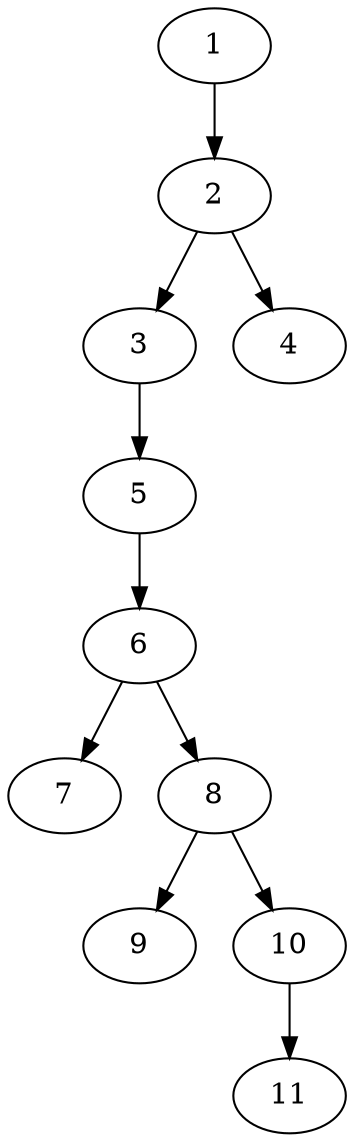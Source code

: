 // DAG (tier=1-easy, mode=data, n=11, ccr=0.349, fat=0.382, density=0.317, regular=0.635, jump=0.080, mindata=1048576, maxdata=8388608)
// DAG automatically generated by daggen at Sun Aug 24 16:33:33 2025
// /home/ermia/Project/Environments/daggen/bin/daggen --dot --ccr 0.349 --fat 0.382 --regular 0.635 --density 0.317 --jump 0.080 --mindata 1048576 --maxdata 8388608 -n 11 
digraph G {
  1 [size="474703872838617530368", alpha="0.17", expect_size="237351936419308765184"]
  1 -> 2 [size ="486823839137792"]
  2 [size="153814721343015040", alpha="0.11", expect_size="76907360671507520"]
  2 -> 3 [size ="126611147980800"]
  2 -> 4 [size ="126611147980800"]
  3 [size="807137932714989568", alpha="0.10", expect_size="403568966357494784"]
  3 -> 5 [size ="325168249438208"]
  4 [size="6445088598336490", alpha="0.03", expect_size="3222544299168245"]
  5 [size="21301015443086800", alpha="0.04", expect_size="10650507721543400"]
  5 -> 6 [size ="506314241343488"]
  6 [size="4832157593579290624", alpha="0.03", expect_size="2416078796789645312"]
  6 -> 7 [size ="22865676075008"]
  6 -> 8 [size ="22865676075008"]
  7 [size="10153331528124898", alpha="0.19", expect_size="5076665764062449"]
  8 [size="18806835193736855552", alpha="0.03", expect_size="9403417596868427776"]
  8 -> 9 [size ="56576203292672"]
  8 -> 10 [size ="56576203292672"]
  9 [size="10055862810641082", alpha="0.17", expect_size="5027931405320541"]
  10 [size="1395216301116461", alpha="0.01", expect_size="697608150558230"]
  10 -> 11 [size ="89260191383552"]
  11 [size="243018378359746848", alpha="0.19", expect_size="121509189179873424"]
}